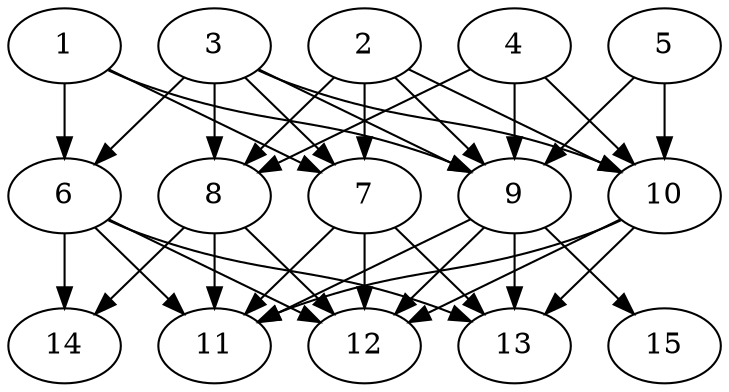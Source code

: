 // DAG automatically generated by daggen at Thu Oct  3 13:59:26 2019
// ./daggen --dot -n 15 --ccr 0.5 --fat 0.7 --regular 0.9 --density 0.9 --mindata 5242880 --maxdata 52428800 
digraph G {
  1 [size="86724608", alpha="0.04", expect_size="43362304"] 
  1 -> 6 [size ="43362304"]
  1 -> 7 [size ="43362304"]
  1 -> 9 [size ="43362304"]
  2 [size="47222784", alpha="0.14", expect_size="23611392"] 
  2 -> 7 [size ="23611392"]
  2 -> 8 [size ="23611392"]
  2 -> 9 [size ="23611392"]
  2 -> 10 [size ="23611392"]
  3 [size="59303936", alpha="0.20", expect_size="29651968"] 
  3 -> 6 [size ="29651968"]
  3 -> 7 [size ="29651968"]
  3 -> 8 [size ="29651968"]
  3 -> 9 [size ="29651968"]
  3 -> 10 [size ="29651968"]
  4 [size="62222336", alpha="0.00", expect_size="31111168"] 
  4 -> 8 [size ="31111168"]
  4 -> 9 [size ="31111168"]
  4 -> 10 [size ="31111168"]
  5 [size="81838080", alpha="0.08", expect_size="40919040"] 
  5 -> 9 [size ="40919040"]
  5 -> 10 [size ="40919040"]
  6 [size="100638720", alpha="0.15", expect_size="50319360"] 
  6 -> 11 [size ="50319360"]
  6 -> 12 [size ="50319360"]
  6 -> 13 [size ="50319360"]
  6 -> 14 [size ="50319360"]
  7 [size="33009664", alpha="0.13", expect_size="16504832"] 
  7 -> 11 [size ="16504832"]
  7 -> 12 [size ="16504832"]
  7 -> 13 [size ="16504832"]
  8 [size="12345344", alpha="0.13", expect_size="6172672"] 
  8 -> 11 [size ="6172672"]
  8 -> 12 [size ="6172672"]
  8 -> 14 [size ="6172672"]
  9 [size="70819840", alpha="0.01", expect_size="35409920"] 
  9 -> 11 [size ="35409920"]
  9 -> 12 [size ="35409920"]
  9 -> 13 [size ="35409920"]
  9 -> 15 [size ="35409920"]
  10 [size="30433280", alpha="0.03", expect_size="15216640"] 
  10 -> 11 [size ="15216640"]
  10 -> 12 [size ="15216640"]
  10 -> 13 [size ="15216640"]
  11 [size="14761984", alpha="0.05", expect_size="7380992"] 
  12 [size="33599488", alpha="0.10", expect_size="16799744"] 
  13 [size="99807232", alpha="0.14", expect_size="49903616"] 
  14 [size="98256896", alpha="0.09", expect_size="49128448"] 
  15 [size="98529280", alpha="0.05", expect_size="49264640"] 
}
